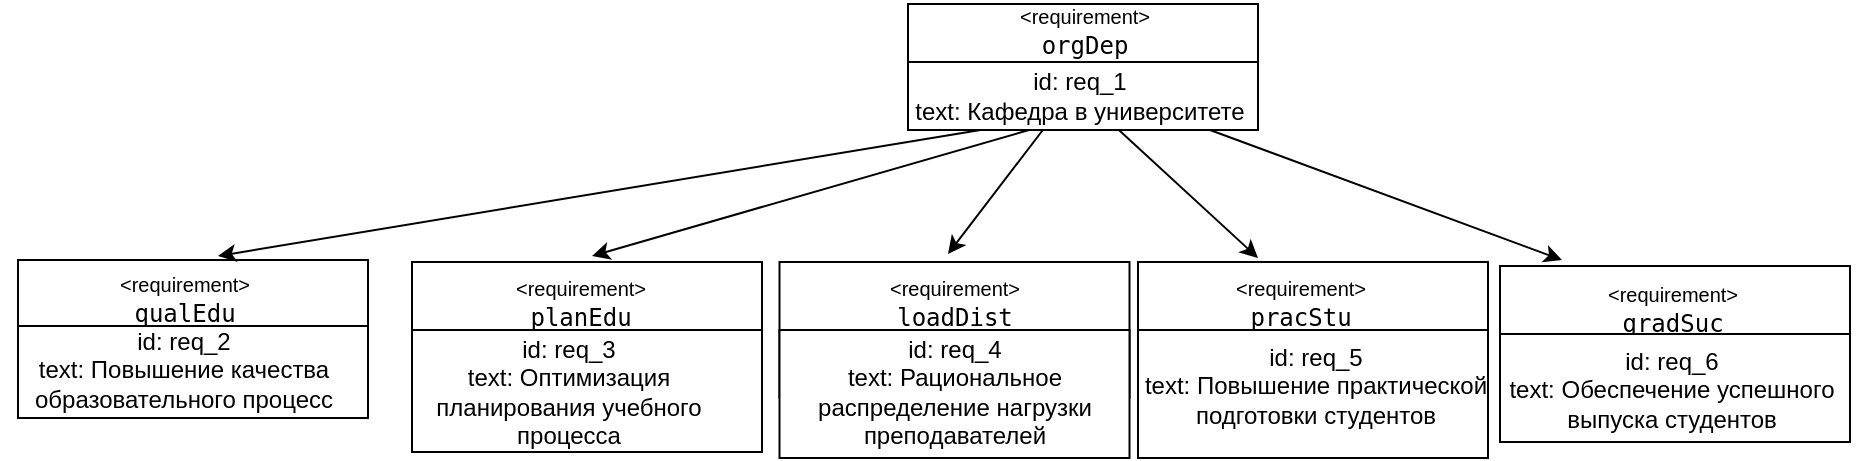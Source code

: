 <mxfile version="28.2.5">
  <diagram name="Страница — 1" id="s6hNpi6UIj9Zz_gJiDK7">
    <mxGraphModel dx="1569" dy="673" grid="0" gridSize="10" guides="1" tooltips="1" connect="1" arrows="1" fold="1" page="0" pageScale="1" pageWidth="827" pageHeight="1169" math="0" shadow="0">
      <root>
        <mxCell id="0" />
        <mxCell id="1" parent="0" />
        <mxCell id="D-G-Lrd-E9WRLLtAbxsh-1" value="" style="rounded=0;whiteSpace=wrap;html=1;" vertex="1" parent="1">
          <mxGeometry x="445" y="24" width="175" height="63" as="geometry" />
        </mxCell>
        <mxCell id="D-G-Lrd-E9WRLLtAbxsh-4" value="&lt;font style=&quot;font-size: 10px;&quot;&gt;&amp;lt;requirement&amp;gt;&lt;/font&gt;&lt;div&gt;&lt;code data-end=&quot;144&quot; data-start=&quot;136&quot;&gt;orgDep&lt;/code&gt;&lt;/div&gt;" style="text;html=1;align=center;verticalAlign=middle;whiteSpace=wrap;rounded=0;" vertex="1" parent="1">
          <mxGeometry x="500.75" y="27" width="65" height="19" as="geometry" />
        </mxCell>
        <mxCell id="D-G-Lrd-E9WRLLtAbxsh-5" value="" style="rounded=0;whiteSpace=wrap;html=1;" vertex="1" parent="1">
          <mxGeometry x="445" y="53" width="175" height="34" as="geometry" />
        </mxCell>
        <mxCell id="D-G-Lrd-E9WRLLtAbxsh-6" value="id: req_1&lt;div&gt;text: Кафедра в университете&lt;/div&gt;" style="text;html=1;align=center;verticalAlign=middle;whiteSpace=wrap;rounded=0;" vertex="1" parent="1">
          <mxGeometry x="411" y="55" width="240" height="30" as="geometry" />
        </mxCell>
        <mxCell id="D-G-Lrd-E9WRLLtAbxsh-19" value="" style="rounded=0;whiteSpace=wrap;html=1;" vertex="1" parent="1">
          <mxGeometry y="152" width="175" height="71" as="geometry" />
        </mxCell>
        <mxCell id="D-G-Lrd-E9WRLLtAbxsh-20" value="&lt;font style=&quot;font-size: 10px;&quot;&gt;&amp;lt;requirement&amp;gt;&lt;/font&gt;&lt;div&gt;&lt;code data-end=&quot;191&quot; data-start=&quot;182&quot;&gt;qualEdu&lt;/code&gt;&lt;/div&gt;" style="text;html=1;align=center;verticalAlign=middle;whiteSpace=wrap;rounded=0;" vertex="1" parent="1">
          <mxGeometry x="50.5" y="161" width="65" height="19" as="geometry" />
        </mxCell>
        <mxCell id="D-G-Lrd-E9WRLLtAbxsh-21" value="" style="rounded=0;whiteSpace=wrap;html=1;" vertex="1" parent="1">
          <mxGeometry y="185" width="175" height="46" as="geometry" />
        </mxCell>
        <mxCell id="D-G-Lrd-E9WRLLtAbxsh-22" value="id: req_2&lt;div&gt;text:&amp;nbsp;Повышение качества образовательного процесс&lt;br&gt;&lt;/div&gt;" style="text;html=1;align=center;verticalAlign=middle;whiteSpace=wrap;rounded=0;" vertex="1" parent="1">
          <mxGeometry x="-9" y="187" width="184" height="40.25" as="geometry" />
        </mxCell>
        <mxCell id="D-G-Lrd-E9WRLLtAbxsh-23" value="" style="rounded=0;whiteSpace=wrap;html=1;" vertex="1" parent="1">
          <mxGeometry x="197" y="153" width="175" height="68" as="geometry" />
        </mxCell>
        <mxCell id="D-G-Lrd-E9WRLLtAbxsh-24" value="&lt;font style=&quot;font-size: 10px;&quot;&gt;&amp;lt;requirement&amp;gt;&lt;/font&gt;&lt;div&gt;&lt;code data-end=&quot;239&quot; data-start=&quot;230&quot;&gt;planEdu&lt;/code&gt;&lt;/div&gt;" style="text;html=1;align=center;verticalAlign=middle;whiteSpace=wrap;rounded=0;" vertex="1" parent="1">
          <mxGeometry x="249" y="163" width="65" height="19" as="geometry" />
        </mxCell>
        <mxCell id="D-G-Lrd-E9WRLLtAbxsh-25" value="" style="rounded=0;whiteSpace=wrap;html=1;" vertex="1" parent="1">
          <mxGeometry x="197" y="187" width="175" height="61" as="geometry" />
        </mxCell>
        <mxCell id="D-G-Lrd-E9WRLLtAbxsh-26" value="id: req_3&lt;div&gt;text:&amp;nbsp;Оптимизация планирования учебного процесса&lt;/div&gt;" style="text;html=1;align=center;verticalAlign=middle;whiteSpace=wrap;rounded=0;" vertex="1" parent="1">
          <mxGeometry x="184" y="199.5" width="182.5" height="36" as="geometry" />
        </mxCell>
        <mxCell id="D-G-Lrd-E9WRLLtAbxsh-27" value="" style="rounded=0;whiteSpace=wrap;html=1;" vertex="1" parent="1">
          <mxGeometry x="380.75" y="153" width="175" height="68" as="geometry" />
        </mxCell>
        <mxCell id="D-G-Lrd-E9WRLLtAbxsh-28" value="&lt;font style=&quot;font-size: 10px;&quot;&gt;&amp;lt;requirement&amp;gt;&lt;/font&gt;&lt;div&gt;&lt;code data-end=&quot;286&quot; data-start=&quot;276&quot;&gt;loadDist&lt;/code&gt;&lt;/div&gt;" style="text;html=1;align=center;verticalAlign=middle;whiteSpace=wrap;rounded=0;" vertex="1" parent="1">
          <mxGeometry x="435.75" y="163" width="65" height="19" as="geometry" />
        </mxCell>
        <mxCell id="D-G-Lrd-E9WRLLtAbxsh-29" value="" style="rounded=0;whiteSpace=wrap;html=1;" vertex="1" parent="1">
          <mxGeometry x="380.75" y="187" width="175" height="64" as="geometry" />
        </mxCell>
        <mxCell id="D-G-Lrd-E9WRLLtAbxsh-30" value="id: req_4&lt;div&gt;text:&amp;nbsp;Рациональное распределение нагрузки преподавателей&lt;/div&gt;" style="text;html=1;align=center;verticalAlign=middle;whiteSpace=wrap;rounded=0;" vertex="1" parent="1">
          <mxGeometry x="375.5" y="202.5" width="184.5" height="30" as="geometry" />
        </mxCell>
        <mxCell id="D-G-Lrd-E9WRLLtAbxsh-31" value="" style="rounded=0;whiteSpace=wrap;html=1;" vertex="1" parent="1">
          <mxGeometry x="560" y="153" width="175" height="68" as="geometry" />
        </mxCell>
        <mxCell id="D-G-Lrd-E9WRLLtAbxsh-32" value="&lt;font style=&quot;font-size: 10px;&quot;&gt;&amp;lt;requirement&amp;gt;&lt;/font&gt;&lt;div&gt;&lt;code data-end=&quot;336&quot; data-start=&quot;327&quot;&gt;pracStu&lt;/code&gt;&lt;/div&gt;" style="text;html=1;align=center;verticalAlign=middle;whiteSpace=wrap;rounded=0;" vertex="1" parent="1">
          <mxGeometry x="609" y="163" width="65" height="19" as="geometry" />
        </mxCell>
        <mxCell id="D-G-Lrd-E9WRLLtAbxsh-33" value="" style="rounded=0;whiteSpace=wrap;html=1;" vertex="1" parent="1">
          <mxGeometry x="560" y="187" width="175" height="64" as="geometry" />
        </mxCell>
        <mxCell id="D-G-Lrd-E9WRLLtAbxsh-34" value="id: req_5&lt;div&gt;text:&amp;nbsp;Повышение практической подготовки студентов&lt;/div&gt;" style="text;html=1;align=center;verticalAlign=middle;whiteSpace=wrap;rounded=0;" vertex="1" parent="1">
          <mxGeometry x="557" y="199.5" width="184" height="30" as="geometry" />
        </mxCell>
        <mxCell id="D-G-Lrd-E9WRLLtAbxsh-35" value="" style="rounded=0;whiteSpace=wrap;html=1;" vertex="1" parent="1">
          <mxGeometry x="741" y="155" width="175" height="68" as="geometry" />
        </mxCell>
        <mxCell id="D-G-Lrd-E9WRLLtAbxsh-36" value="&lt;font style=&quot;font-size: 10px;&quot;&gt;&amp;lt;requirement&amp;gt;&lt;/font&gt;&lt;div&gt;&lt;code data-end=&quot;382&quot; data-start=&quot;373&quot;&gt;gradSuc&lt;/code&gt;&lt;/div&gt;" style="text;html=1;align=center;verticalAlign=middle;whiteSpace=wrap;rounded=0;" vertex="1" parent="1">
          <mxGeometry x="794.5" y="166" width="65" height="19" as="geometry" />
        </mxCell>
        <mxCell id="D-G-Lrd-E9WRLLtAbxsh-37" value="" style="rounded=0;whiteSpace=wrap;html=1;" vertex="1" parent="1">
          <mxGeometry x="741" y="189" width="175" height="54" as="geometry" />
        </mxCell>
        <mxCell id="D-G-Lrd-E9WRLLtAbxsh-38" value="id: req_6&lt;div&gt;text:&amp;nbsp;Обеспечение успешного выпуска студентов&lt;/div&gt;" style="text;html=1;align=center;verticalAlign=middle;whiteSpace=wrap;rounded=0;" vertex="1" parent="1">
          <mxGeometry x="735" y="197.5" width="184" height="38" as="geometry" />
        </mxCell>
        <mxCell id="D-G-Lrd-E9WRLLtAbxsh-59" style="edgeStyle=orthogonalEdgeStyle;rounded=0;orthogonalLoop=1;jettySize=auto;html=1;exitX=0.5;exitY=1;exitDx=0;exitDy=0;" edge="1" parent="1" source="D-G-Lrd-E9WRLLtAbxsh-22" target="D-G-Lrd-E9WRLLtAbxsh-22">
          <mxGeometry relative="1" as="geometry" />
        </mxCell>
        <mxCell id="D-G-Lrd-E9WRLLtAbxsh-64" value="" style="endArrow=classic;html=1;rounded=0;exitX=0.452;exitY=0.973;exitDx=0;exitDy=0;exitPerimeter=0;" edge="1" parent="1">
          <mxGeometry width="50" height="50" relative="1" as="geometry">
            <mxPoint x="481.23" y="87.0" as="sourcePoint" />
            <mxPoint x="100" y="150" as="targetPoint" />
          </mxGeometry>
        </mxCell>
        <mxCell id="D-G-Lrd-E9WRLLtAbxsh-65" value="" style="endArrow=classic;html=1;rounded=0;exitX=0.5;exitY=1;exitDx=0;exitDy=0;" edge="1" parent="1">
          <mxGeometry width="50" height="50" relative="1" as="geometry">
            <mxPoint x="505.5" y="87" as="sourcePoint" />
            <mxPoint x="287" y="150" as="targetPoint" />
          </mxGeometry>
        </mxCell>
        <mxCell id="D-G-Lrd-E9WRLLtAbxsh-66" value="" style="endArrow=classic;html=1;rounded=0;" edge="1" parent="1">
          <mxGeometry width="50" height="50" relative="1" as="geometry">
            <mxPoint x="512.41" y="87" as="sourcePoint" />
            <mxPoint x="465" y="149" as="targetPoint" />
          </mxGeometry>
        </mxCell>
        <mxCell id="D-G-Lrd-E9WRLLtAbxsh-67" value="" style="endArrow=classic;html=1;rounded=0;exitX=0.581;exitY=1.067;exitDx=0;exitDy=0;exitPerimeter=0;" edge="1" parent="1" source="D-G-Lrd-E9WRLLtAbxsh-6">
          <mxGeometry width="50" height="50" relative="1" as="geometry">
            <mxPoint x="487.41" y="362" as="sourcePoint" />
            <mxPoint x="620" y="151" as="targetPoint" />
          </mxGeometry>
        </mxCell>
        <mxCell id="D-G-Lrd-E9WRLLtAbxsh-68" value="" style="endArrow=classic;html=1;rounded=0;exitX=0.797;exitY=1.161;exitDx=0;exitDy=0;exitPerimeter=0;" edge="1" parent="1">
          <mxGeometry width="50" height="50" relative="1" as="geometry">
            <mxPoint x="596.0" y="87.0" as="sourcePoint" />
            <mxPoint x="772" y="152" as="targetPoint" />
          </mxGeometry>
        </mxCell>
      </root>
    </mxGraphModel>
  </diagram>
</mxfile>
